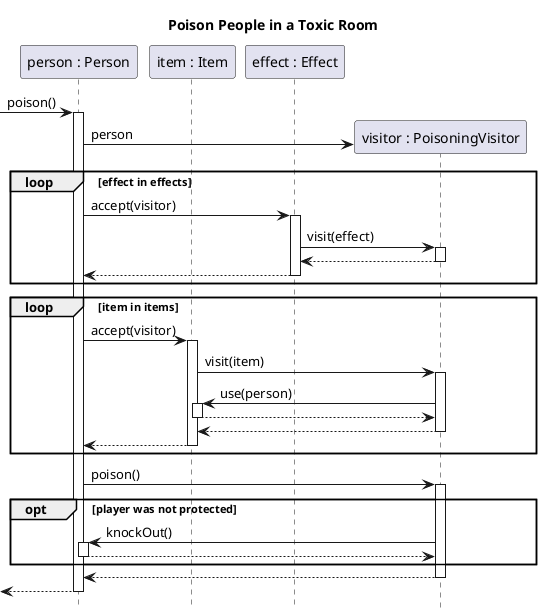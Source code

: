 @startuml toxic-room
title Poison People in a Toxic Room
hide footbox

participant "person : Person" as p
participant "item : Item" as i
participant "effect : Effect" as e

[-> p ++ : poison()
create "visitor : PoisoningVisitor" as v
p -> v : person
loop effect in effects
	p -> e ++: accept(visitor)
	e -> v ++: visit(effect)
	v --> e --
	e --> p --
end
loop item in items
	p -> i ++: accept(visitor)
	i -> v ++: visit(item)
	v -> i ++: use(person)
	i --> v --
	v --> i --
	i --> p --
end

p -> v ++: poison()
opt player was not protected
v -> p ++: knockOut()
p --> v --
end 
v --> p --
[<-- p --

@enduml